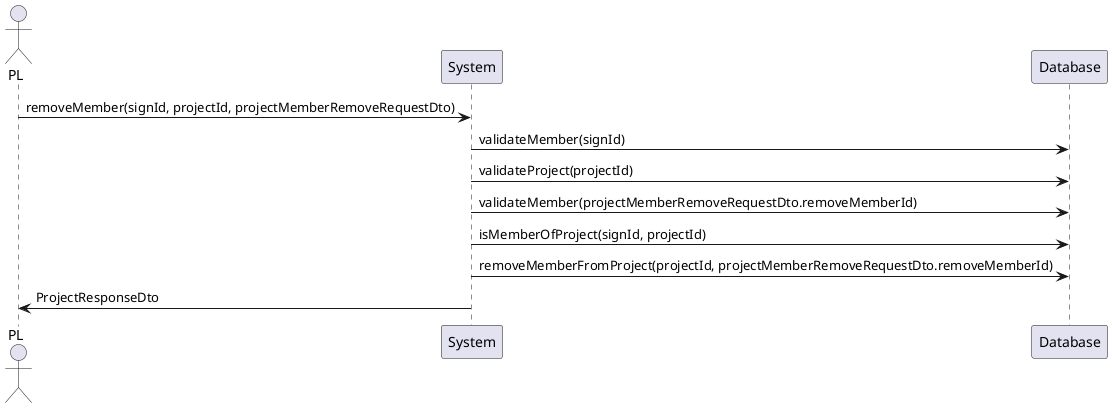 @startuml
actor PL
participant System
participant DBMS as "Database"

PL -> System: removeMember(signId, projectId, projectMemberRemoveRequestDto)
System -> DBMS: validateMember(signId)
System -> DBMS: validateProject(projectId)
System -> DBMS: validateMember(projectMemberRemoveRequestDto.removeMemberId)
System -> DBMS: isMemberOfProject(signId, projectId)
System -> DBMS: removeMemberFromProject(projectId, projectMemberRemoveRequestDto.removeMemberId)
System -> PL: ProjectResponseDto
@enduml
